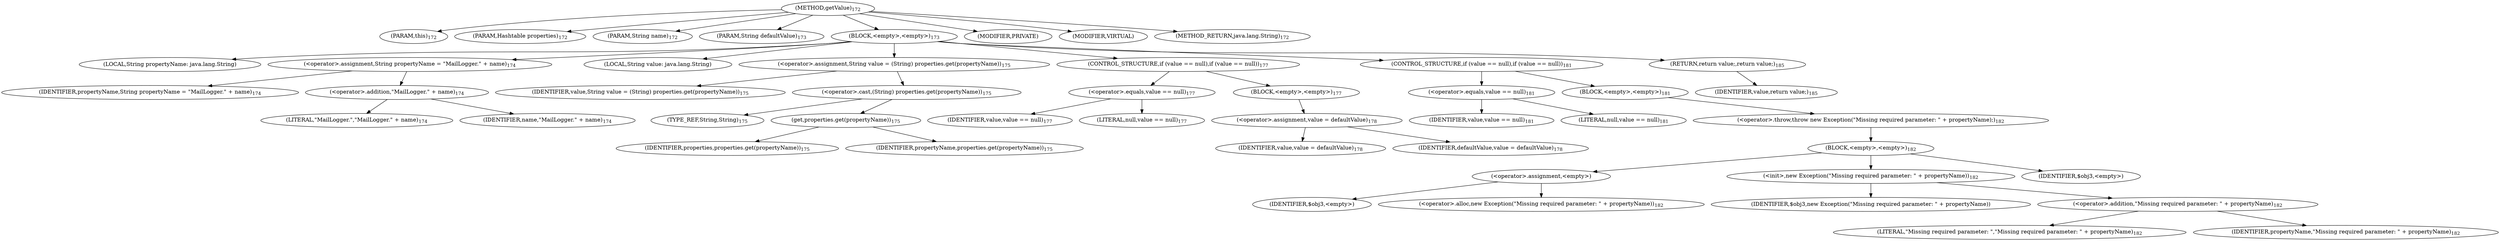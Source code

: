 digraph "getValue" {  
"319" [label = <(METHOD,getValue)<SUB>172</SUB>> ]
"320" [label = <(PARAM,this)<SUB>172</SUB>> ]
"321" [label = <(PARAM,Hashtable properties)<SUB>172</SUB>> ]
"322" [label = <(PARAM,String name)<SUB>172</SUB>> ]
"323" [label = <(PARAM,String defaultValue)<SUB>173</SUB>> ]
"324" [label = <(BLOCK,&lt;empty&gt;,&lt;empty&gt;)<SUB>173</SUB>> ]
"325" [label = <(LOCAL,String propertyName: java.lang.String)> ]
"326" [label = <(&lt;operator&gt;.assignment,String propertyName = &quot;MailLogger.&quot; + name)<SUB>174</SUB>> ]
"327" [label = <(IDENTIFIER,propertyName,String propertyName = &quot;MailLogger.&quot; + name)<SUB>174</SUB>> ]
"328" [label = <(&lt;operator&gt;.addition,&quot;MailLogger.&quot; + name)<SUB>174</SUB>> ]
"329" [label = <(LITERAL,&quot;MailLogger.&quot;,&quot;MailLogger.&quot; + name)<SUB>174</SUB>> ]
"330" [label = <(IDENTIFIER,name,&quot;MailLogger.&quot; + name)<SUB>174</SUB>> ]
"331" [label = <(LOCAL,String value: java.lang.String)> ]
"332" [label = <(&lt;operator&gt;.assignment,String value = (String) properties.get(propertyName))<SUB>175</SUB>> ]
"333" [label = <(IDENTIFIER,value,String value = (String) properties.get(propertyName))<SUB>175</SUB>> ]
"334" [label = <(&lt;operator&gt;.cast,(String) properties.get(propertyName))<SUB>175</SUB>> ]
"335" [label = <(TYPE_REF,String,String)<SUB>175</SUB>> ]
"336" [label = <(get,properties.get(propertyName))<SUB>175</SUB>> ]
"337" [label = <(IDENTIFIER,properties,properties.get(propertyName))<SUB>175</SUB>> ]
"338" [label = <(IDENTIFIER,propertyName,properties.get(propertyName))<SUB>175</SUB>> ]
"339" [label = <(CONTROL_STRUCTURE,if (value == null),if (value == null))<SUB>177</SUB>> ]
"340" [label = <(&lt;operator&gt;.equals,value == null)<SUB>177</SUB>> ]
"341" [label = <(IDENTIFIER,value,value == null)<SUB>177</SUB>> ]
"342" [label = <(LITERAL,null,value == null)<SUB>177</SUB>> ]
"343" [label = <(BLOCK,&lt;empty&gt;,&lt;empty&gt;)<SUB>177</SUB>> ]
"344" [label = <(&lt;operator&gt;.assignment,value = defaultValue)<SUB>178</SUB>> ]
"345" [label = <(IDENTIFIER,value,value = defaultValue)<SUB>178</SUB>> ]
"346" [label = <(IDENTIFIER,defaultValue,value = defaultValue)<SUB>178</SUB>> ]
"347" [label = <(CONTROL_STRUCTURE,if (value == null),if (value == null))<SUB>181</SUB>> ]
"348" [label = <(&lt;operator&gt;.equals,value == null)<SUB>181</SUB>> ]
"349" [label = <(IDENTIFIER,value,value == null)<SUB>181</SUB>> ]
"350" [label = <(LITERAL,null,value == null)<SUB>181</SUB>> ]
"351" [label = <(BLOCK,&lt;empty&gt;,&lt;empty&gt;)<SUB>181</SUB>> ]
"352" [label = <(&lt;operator&gt;.throw,throw new Exception(&quot;Missing required parameter: &quot; + propertyName);)<SUB>182</SUB>> ]
"353" [label = <(BLOCK,&lt;empty&gt;,&lt;empty&gt;)<SUB>182</SUB>> ]
"354" [label = <(&lt;operator&gt;.assignment,&lt;empty&gt;)> ]
"355" [label = <(IDENTIFIER,$obj3,&lt;empty&gt;)> ]
"356" [label = <(&lt;operator&gt;.alloc,new Exception(&quot;Missing required parameter: &quot; + propertyName))<SUB>182</SUB>> ]
"357" [label = <(&lt;init&gt;,new Exception(&quot;Missing required parameter: &quot; + propertyName))<SUB>182</SUB>> ]
"358" [label = <(IDENTIFIER,$obj3,new Exception(&quot;Missing required parameter: &quot; + propertyName))> ]
"359" [label = <(&lt;operator&gt;.addition,&quot;Missing required parameter: &quot; + propertyName)<SUB>182</SUB>> ]
"360" [label = <(LITERAL,&quot;Missing required parameter: &quot;,&quot;Missing required parameter: &quot; + propertyName)<SUB>182</SUB>> ]
"361" [label = <(IDENTIFIER,propertyName,&quot;Missing required parameter: &quot; + propertyName)<SUB>182</SUB>> ]
"362" [label = <(IDENTIFIER,$obj3,&lt;empty&gt;)> ]
"363" [label = <(RETURN,return value;,return value;)<SUB>185</SUB>> ]
"364" [label = <(IDENTIFIER,value,return value;)<SUB>185</SUB>> ]
"365" [label = <(MODIFIER,PRIVATE)> ]
"366" [label = <(MODIFIER,VIRTUAL)> ]
"367" [label = <(METHOD_RETURN,java.lang.String)<SUB>172</SUB>> ]
  "319" -> "320" 
  "319" -> "321" 
  "319" -> "322" 
  "319" -> "323" 
  "319" -> "324" 
  "319" -> "365" 
  "319" -> "366" 
  "319" -> "367" 
  "324" -> "325" 
  "324" -> "326" 
  "324" -> "331" 
  "324" -> "332" 
  "324" -> "339" 
  "324" -> "347" 
  "324" -> "363" 
  "326" -> "327" 
  "326" -> "328" 
  "328" -> "329" 
  "328" -> "330" 
  "332" -> "333" 
  "332" -> "334" 
  "334" -> "335" 
  "334" -> "336" 
  "336" -> "337" 
  "336" -> "338" 
  "339" -> "340" 
  "339" -> "343" 
  "340" -> "341" 
  "340" -> "342" 
  "343" -> "344" 
  "344" -> "345" 
  "344" -> "346" 
  "347" -> "348" 
  "347" -> "351" 
  "348" -> "349" 
  "348" -> "350" 
  "351" -> "352" 
  "352" -> "353" 
  "353" -> "354" 
  "353" -> "357" 
  "353" -> "362" 
  "354" -> "355" 
  "354" -> "356" 
  "357" -> "358" 
  "357" -> "359" 
  "359" -> "360" 
  "359" -> "361" 
  "363" -> "364" 
}

